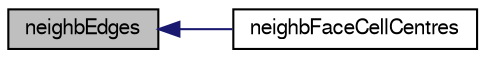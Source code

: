 digraph "neighbEdges"
{
  bgcolor="transparent";
  edge [fontname="FreeSans",fontsize="10",labelfontname="FreeSans",labelfontsize="10"];
  node [fontname="FreeSans",fontsize="10",shape=record];
  rankdir="LR";
  Node1110 [label="neighbEdges",height=0.2,width=0.4,color="black", fillcolor="grey75", style="filled", fontcolor="black"];
  Node1110 -> Node1111 [dir="back",color="midnightblue",fontsize="10",style="solid",fontname="FreeSans"];
  Node1111 [label="neighbFaceCellCentres",height=0.2,width=0.4,color="black",URL="$a27454.html#af9fd1ef68b2e004553f6c5c88cba6e8b",tooltip="Return processor-neighbbour patch neighbour cell centres. "];
}
